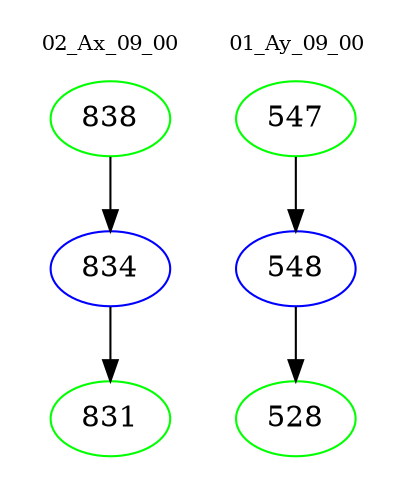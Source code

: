digraph{
subgraph cluster_0 {
color = white
label = "02_Ax_09_00";
fontsize=10;
T0_838 [label="838", color="green"]
T0_838 -> T0_834 [color="black"]
T0_834 [label="834", color="blue"]
T0_834 -> T0_831 [color="black"]
T0_831 [label="831", color="green"]
}
subgraph cluster_1 {
color = white
label = "01_Ay_09_00";
fontsize=10;
T1_547 [label="547", color="green"]
T1_547 -> T1_548 [color="black"]
T1_548 [label="548", color="blue"]
T1_548 -> T1_528 [color="black"]
T1_528 [label="528", color="green"]
}
}
